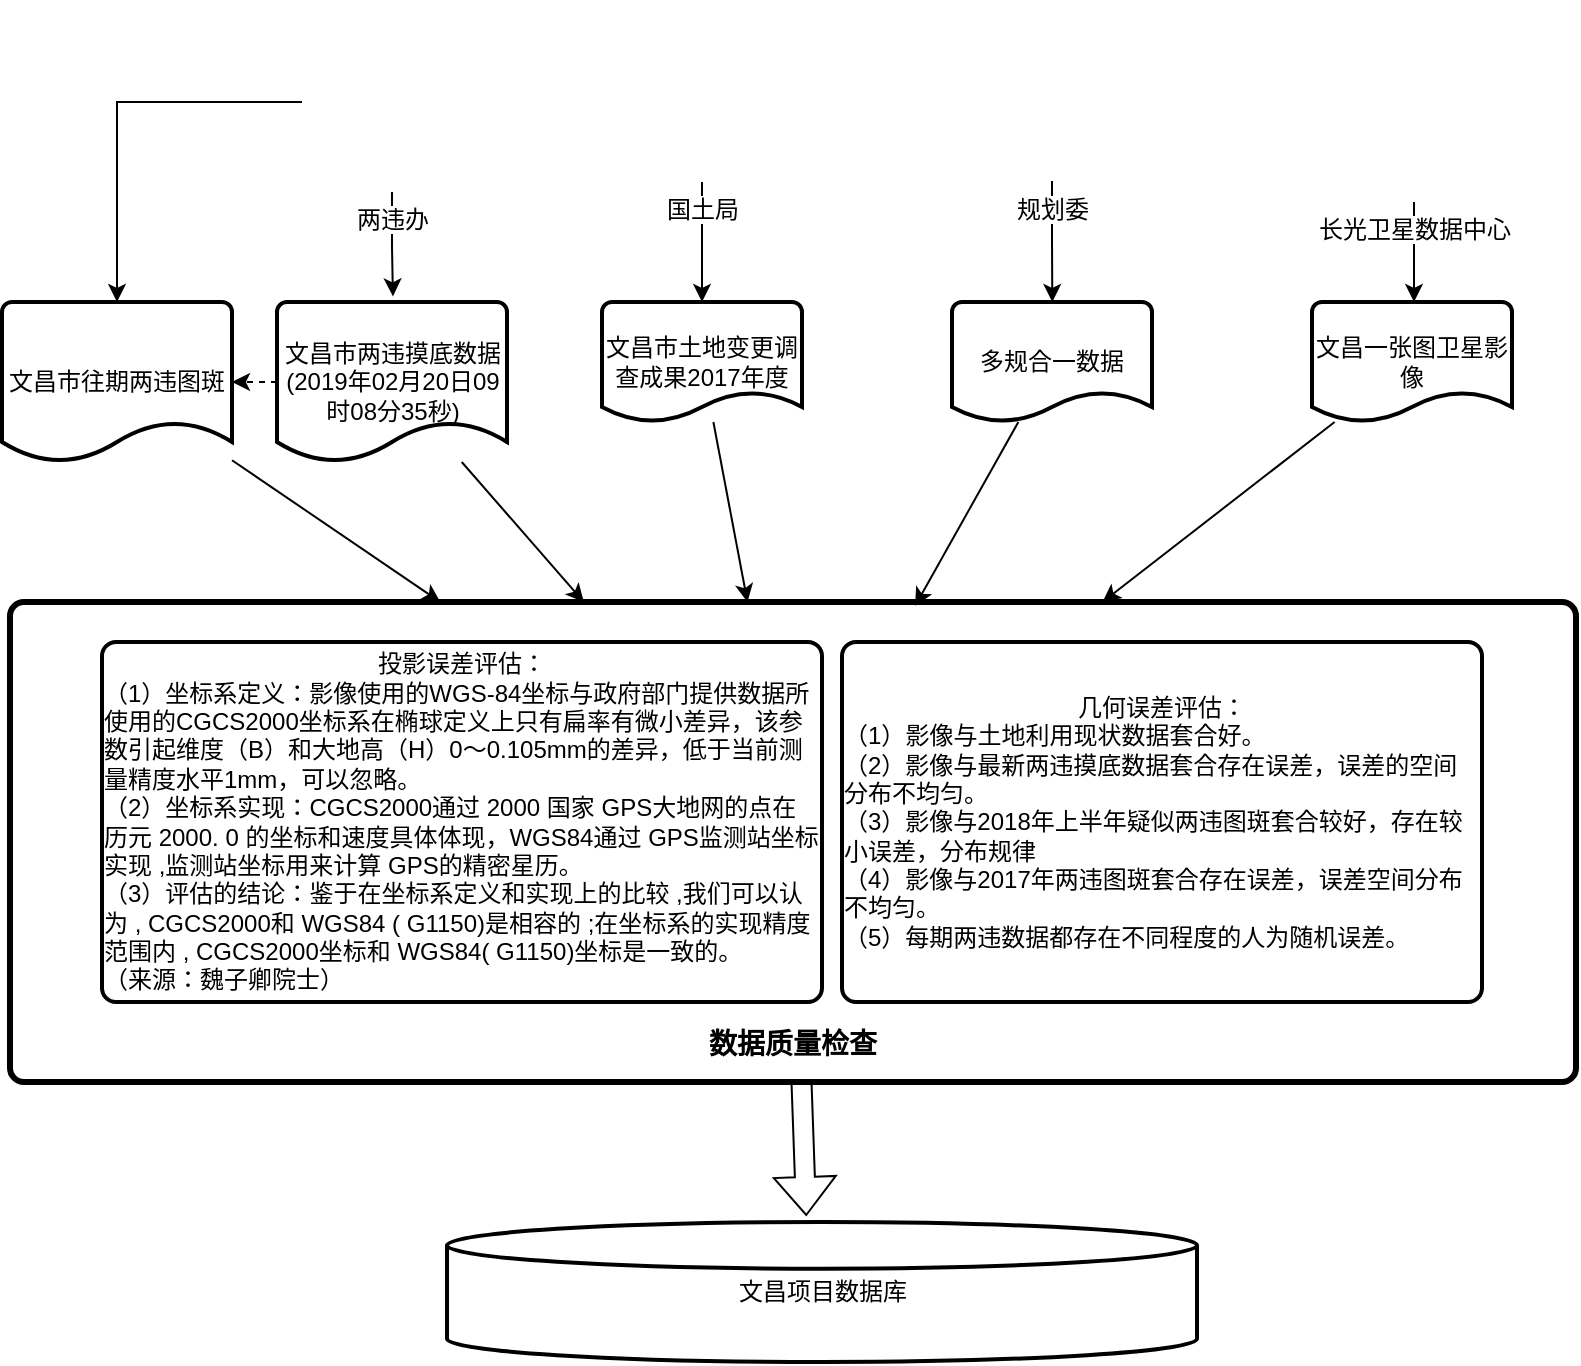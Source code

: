 <mxfile version="10.5.2" type="github"><diagram id="ghn0yz7IU2J2m-beT5FH" name="Page-1"><mxGraphModel dx="2307" dy="1879" grid="1" gridSize="10" guides="1" tooltips="1" connect="1" arrows="1" fold="1" page="1" pageScale="1" pageWidth="850" pageHeight="1100" math="0" shadow="0"><root><mxCell id="0"/><mxCell id="1" parent="0"/><mxCell id="tZvy5jsDleFAXdSEo_ZB-81" style="edgeStyle=none;shape=flexArrow;rounded=0;orthogonalLoop=1;jettySize=auto;html=1;entryX=0.479;entryY=-0.043;entryDx=0;entryDy=0;entryPerimeter=0;fillColor=#FFFFFF;" edge="1" parent="1" source="tZvy5jsDleFAXdSEo_ZB-73" target="tZvy5jsDleFAXdSEo_ZB-62"><mxGeometry relative="1" as="geometry"/></mxCell><mxCell id="tZvy5jsDleFAXdSEo_ZB-73" value="&lt;font style=&quot;font-size: 14px&quot;&gt;&lt;b&gt;&lt;br&gt;&lt;br&gt;&lt;br&gt;&lt;br&gt;&lt;br&gt;&lt;br&gt;&lt;br&gt;&lt;br&gt;&lt;br&gt;&lt;br&gt;&lt;br&gt;&lt;br&gt;数据质量检查&lt;/b&gt;&lt;/font&gt;&lt;br&gt;" style="rounded=1;whiteSpace=wrap;html=1;absoluteArcSize=1;arcSize=14;strokeWidth=3;" vertex="1" parent="1"><mxGeometry x="-196" y="300" width="783" height="240" as="geometry"/></mxCell><mxCell id="tZvy5jsDleFAXdSEo_ZB-20" style="edgeStyle=orthogonalEdgeStyle;rounded=0;orthogonalLoop=1;jettySize=auto;html=1;exitX=0.5;exitY=1;exitDx=0;exitDy=0;" edge="1" parent="1" source="tZvy5jsDleFAXdSEo_ZB-4" target="tZvy5jsDleFAXdSEo_ZB-15"><mxGeometry relative="1" as="geometry"/></mxCell><mxCell id="tZvy5jsDleFAXdSEo_ZB-4" value="国土局" style="shape=image;html=1;verticalAlign=top;verticalLabelPosition=bottom;labelBackgroundColor=#ffffff;imageAspect=0;aspect=fixed;image=https://cdn4.iconfinder.com/data/icons/ios-web-user-interface-multi-circle-flat-vol-3/512/Bank_building_government_house_real_estate_panteon-128.png" vertex="1" parent="1"><mxGeometry x="105" width="90" height="90" as="geometry"/></mxCell><mxCell id="tZvy5jsDleFAXdSEo_ZB-25" style="edgeStyle=orthogonalEdgeStyle;rounded=0;orthogonalLoop=1;jettySize=auto;html=1;exitX=0.5;exitY=1;exitDx=0;exitDy=0;" edge="1" parent="1" source="tZvy5jsDleFAXdSEo_ZB-5"><mxGeometry relative="1" as="geometry"><mxPoint x="325.167" y="150.0" as="targetPoint"/></mxGeometry></mxCell><mxCell id="tZvy5jsDleFAXdSEo_ZB-5" value="规划委" style="shape=image;html=1;verticalAlign=top;verticalLabelPosition=bottom;labelBackgroundColor=#ffffff;imageAspect=0;aspect=fixed;image=https://cdn4.iconfinder.com/data/icons/ios-web-user-interface-multi-circle-flat-vol-3/512/Bank_building_government_house_real_estate_panteon-128.png" vertex="1" parent="1"><mxGeometry x="280" y="-0.5" width="90" height="90" as="geometry"/></mxCell><mxCell id="tZvy5jsDleFAXdSEo_ZB-76" style="edgeStyle=none;rounded=0;orthogonalLoop=1;jettySize=auto;html=1;" edge="1" parent="1" source="tZvy5jsDleFAXdSEo_ZB-15" target="tZvy5jsDleFAXdSEo_ZB-73"><mxGeometry relative="1" as="geometry"/></mxCell><mxCell id="tZvy5jsDleFAXdSEo_ZB-15" value="文昌市土地变更调查成果2017年度" style="strokeWidth=2;html=1;shape=mxgraph.flowchart.document2;whiteSpace=wrap;size=0.25;" vertex="1" parent="1"><mxGeometry x="100" y="150" width="100" height="60" as="geometry"/></mxCell><mxCell id="tZvy5jsDleFAXdSEo_ZB-71" value="" style="rounded=0;orthogonalLoop=1;jettySize=auto;html=1;dashed=1;" edge="1" parent="1" source="tZvy5jsDleFAXdSEo_ZB-45" target="tZvy5jsDleFAXdSEo_ZB-70"><mxGeometry relative="1" as="geometry"/></mxCell><mxCell id="tZvy5jsDleFAXdSEo_ZB-75" style="edgeStyle=none;rounded=0;orthogonalLoop=1;jettySize=auto;html=1;" edge="1" parent="1" source="tZvy5jsDleFAXdSEo_ZB-45" target="tZvy5jsDleFAXdSEo_ZB-73"><mxGeometry relative="1" as="geometry"/></mxCell><mxCell id="tZvy5jsDleFAXdSEo_ZB-45" value="文昌市两违摸底数据(2019年02月20日09时08分35秒)" style="strokeWidth=2;html=1;shape=mxgraph.flowchart.document2;whiteSpace=wrap;size=0.25;" vertex="1" parent="1"><mxGeometry x="-62.5" y="150" width="115" height="80" as="geometry"/></mxCell><mxCell id="tZvy5jsDleFAXdSEo_ZB-74" style="edgeStyle=none;rounded=0;orthogonalLoop=1;jettySize=auto;html=1;" edge="1" parent="1" source="tZvy5jsDleFAXdSEo_ZB-70" target="tZvy5jsDleFAXdSEo_ZB-73"><mxGeometry relative="1" as="geometry"/></mxCell><mxCell id="tZvy5jsDleFAXdSEo_ZB-70" value="文昌市往期两违图斑" style="strokeWidth=2;html=1;shape=mxgraph.flowchart.document2;whiteSpace=wrap;size=0.25;" vertex="1" parent="1"><mxGeometry x="-200" y="150" width="115" height="80" as="geometry"/></mxCell><mxCell id="tZvy5jsDleFAXdSEo_ZB-77" style="edgeStyle=none;rounded=0;orthogonalLoop=1;jettySize=auto;html=1;entryX=0.578;entryY=0.008;entryDx=0;entryDy=0;entryPerimeter=0;" edge="1" parent="1" source="tZvy5jsDleFAXdSEo_ZB-26" target="tZvy5jsDleFAXdSEo_ZB-73"><mxGeometry relative="1" as="geometry"/></mxCell><mxCell id="tZvy5jsDleFAXdSEo_ZB-26" value="多规合一数据" style="strokeWidth=2;html=1;shape=mxgraph.flowchart.document2;whiteSpace=wrap;size=0.25;" vertex="1" parent="1"><mxGeometry x="275" y="150" width="100" height="60" as="geometry"/></mxCell><mxCell id="tZvy5jsDleFAXdSEo_ZB-78" style="edgeStyle=none;rounded=0;orthogonalLoop=1;jettySize=auto;html=1;" edge="1" parent="1" source="tZvy5jsDleFAXdSEo_ZB-35" target="tZvy5jsDleFAXdSEo_ZB-73"><mxGeometry relative="1" as="geometry"/></mxCell><mxCell id="tZvy5jsDleFAXdSEo_ZB-35" value="文昌一张图卫星影像" style="strokeWidth=2;html=1;shape=mxgraph.flowchart.document2;whiteSpace=wrap;size=0.25;" vertex="1" parent="1"><mxGeometry x="455" y="150" width="100" height="60" as="geometry"/></mxCell><mxCell id="tZvy5jsDleFAXdSEo_ZB-39" style="edgeStyle=orthogonalEdgeStyle;rounded=0;orthogonalLoop=1;jettySize=auto;html=1;entryX=0.51;entryY=0;entryDx=0;entryDy=0;entryPerimeter=0;" edge="1" parent="1" source="tZvy5jsDleFAXdSEo_ZB-33" target="tZvy5jsDleFAXdSEo_ZB-35"><mxGeometry relative="1" as="geometry"/></mxCell><mxCell id="tZvy5jsDleFAXdSEo_ZB-33" value="长光卫星数据中心" style="shape=image;html=1;verticalAlign=top;verticalLabelPosition=bottom;labelBackgroundColor=#ffffff;imageAspect=0;aspect=fixed;image=https://cdn3.iconfinder.com/data/icons/world-of-anime/128/WORLD_GOV.png" vertex="1" parent="1"><mxGeometry x="456" width="100" height="100" as="geometry"/></mxCell><mxCell id="tZvy5jsDleFAXdSEo_ZB-48" style="edgeStyle=orthogonalEdgeStyle;rounded=0;orthogonalLoop=1;jettySize=auto;html=1;exitX=0.5;exitY=1;exitDx=0;exitDy=0;entryX=0.504;entryY=-0.035;entryDx=0;entryDy=0;entryPerimeter=0;" edge="1" parent="1" source="tZvy5jsDleFAXdSEo_ZB-44" target="tZvy5jsDleFAXdSEo_ZB-45"><mxGeometry relative="1" as="geometry"/></mxCell><mxCell id="tZvy5jsDleFAXdSEo_ZB-72" style="edgeStyle=orthogonalEdgeStyle;rounded=0;orthogonalLoop=1;jettySize=auto;html=1;" edge="1" parent="1" source="tZvy5jsDleFAXdSEo_ZB-44" target="tZvy5jsDleFAXdSEo_ZB-70"><mxGeometry relative="1" as="geometry"/></mxCell><mxCell id="tZvy5jsDleFAXdSEo_ZB-44" value="两违办" style="shape=image;html=1;verticalAlign=top;verticalLabelPosition=bottom;labelBackgroundColor=#ffffff;imageAspect=0;aspect=fixed;image=https://cdn4.iconfinder.com/data/icons/ios-web-user-interface-multi-circle-flat-vol-3/512/Bank_building_government_house_real_estate_panteon-128.png" vertex="1" parent="1"><mxGeometry x="-50" y="5" width="90" height="90" as="geometry"/></mxCell><mxCell id="tZvy5jsDleFAXdSEo_ZB-55" value="&lt;div style=&quot;text-align: center&quot;&gt;&lt;span&gt;投影误差评估：&lt;/span&gt;&lt;/div&gt;&lt;div style=&quot;text-align: left&quot;&gt;&lt;span&gt;（1）坐标系定义：影像使用的WGS-84坐标与政府部门提供数据所使用的CGCS2000坐标系在椭球定义上只有扁率有微小差异，该参数引起维度（B）和大地高（H）0～0.105mm的差异，低于当前测量精度水平1mm，可以忽略。&lt;/span&gt;&lt;/div&gt;&lt;div style=&quot;text-align: left&quot;&gt;&lt;span&gt;（2）坐标系实现：&lt;/span&gt;&lt;span&gt;CGCS2000通过 2000 国家 GPS大地网的点在&lt;/span&gt;&lt;/div&gt;&lt;div style=&quot;text-align: left&quot;&gt;&lt;span&gt;历元 2000. 0 的坐标和速度具体体现，&lt;/span&gt;&lt;span&gt;WGS84通过 GPS监测站坐标实现 ,监测站坐&lt;/span&gt;&lt;span style=&quot;text-align: center&quot;&gt;标用来计算 GPS的精密星历。&lt;/span&gt;&lt;/div&gt;&lt;div style=&quot;text-align: left&quot;&gt;&lt;span style=&quot;text-align: center&quot;&gt;（3）评估的结论：&lt;/span&gt;&lt;span&gt;鉴于在坐标系定义和实现上的比较 ,我们可以&lt;/span&gt;&lt;span&gt;认为 , CGCS2000和 WGS84 ( G1150)是相容的 ;在坐&lt;/span&gt;&lt;span&gt;标系的实现精度范围内 , CGCS2000坐标和 WGS84&lt;/span&gt;&lt;span&gt;( G1150)坐标是一致的。&lt;/span&gt;&lt;/div&gt;&lt;div style=&quot;text-align: left&quot;&gt;&lt;span&gt;（来源：魏子卿院士）&lt;/span&gt;&lt;/div&gt;" style="rounded=1;whiteSpace=wrap;html=1;absoluteArcSize=1;arcSize=14;strokeWidth=2;" vertex="1" parent="1"><mxGeometry x="-150" y="320" width="360" height="180" as="geometry"/></mxCell><mxCell id="tZvy5jsDleFAXdSEo_ZB-60" value="&lt;div style=&quot;text-align: center&quot;&gt;&lt;span&gt;几何误差评估：&lt;/span&gt;&lt;/div&gt;&lt;div style=&quot;text-align: left&quot;&gt;&lt;span&gt;（1）&lt;/span&gt;&lt;span&gt;影像与土地利用现状数据套合好。&lt;/span&gt;&lt;/div&gt;&lt;div style=&quot;text-align: left&quot;&gt;&lt;span&gt;（2）影像与最新两违摸底数据套合存在误差，误差的空间分布不均匀。&lt;/span&gt;&lt;/div&gt;&lt;div style=&quot;text-align: left&quot;&gt;&lt;span&gt;（3）影像与2018年上半年疑似两违图斑套合较好，存在较小误差，分布规律&lt;/span&gt;&lt;/div&gt;&lt;div style=&quot;text-align: left&quot;&gt;&lt;span&gt;（4）影像与2017年两违图斑套合存在误差，误差空间分布不均匀。&lt;/span&gt;&lt;/div&gt;&lt;div style=&quot;text-align: left&quot;&gt;&lt;span style=&quot;text-align: center&quot;&gt;（5）每期两违数据都存在不同程度的人为随机误差。&lt;br&gt;&lt;/span&gt;&lt;/div&gt;" style="rounded=1;whiteSpace=wrap;html=1;absoluteArcSize=1;arcSize=14;strokeWidth=2;" vertex="1" parent="1"><mxGeometry x="220" y="320" width="320" height="180" as="geometry"/></mxCell><mxCell id="tZvy5jsDleFAXdSEo_ZB-62" value="文昌项目数据库" style="strokeWidth=2;html=1;shape=mxgraph.flowchart.database;whiteSpace=wrap;" vertex="1" parent="1"><mxGeometry x="22.5" y="610" width="375" height="70" as="geometry"/></mxCell></root></mxGraphModel></diagram></mxfile>